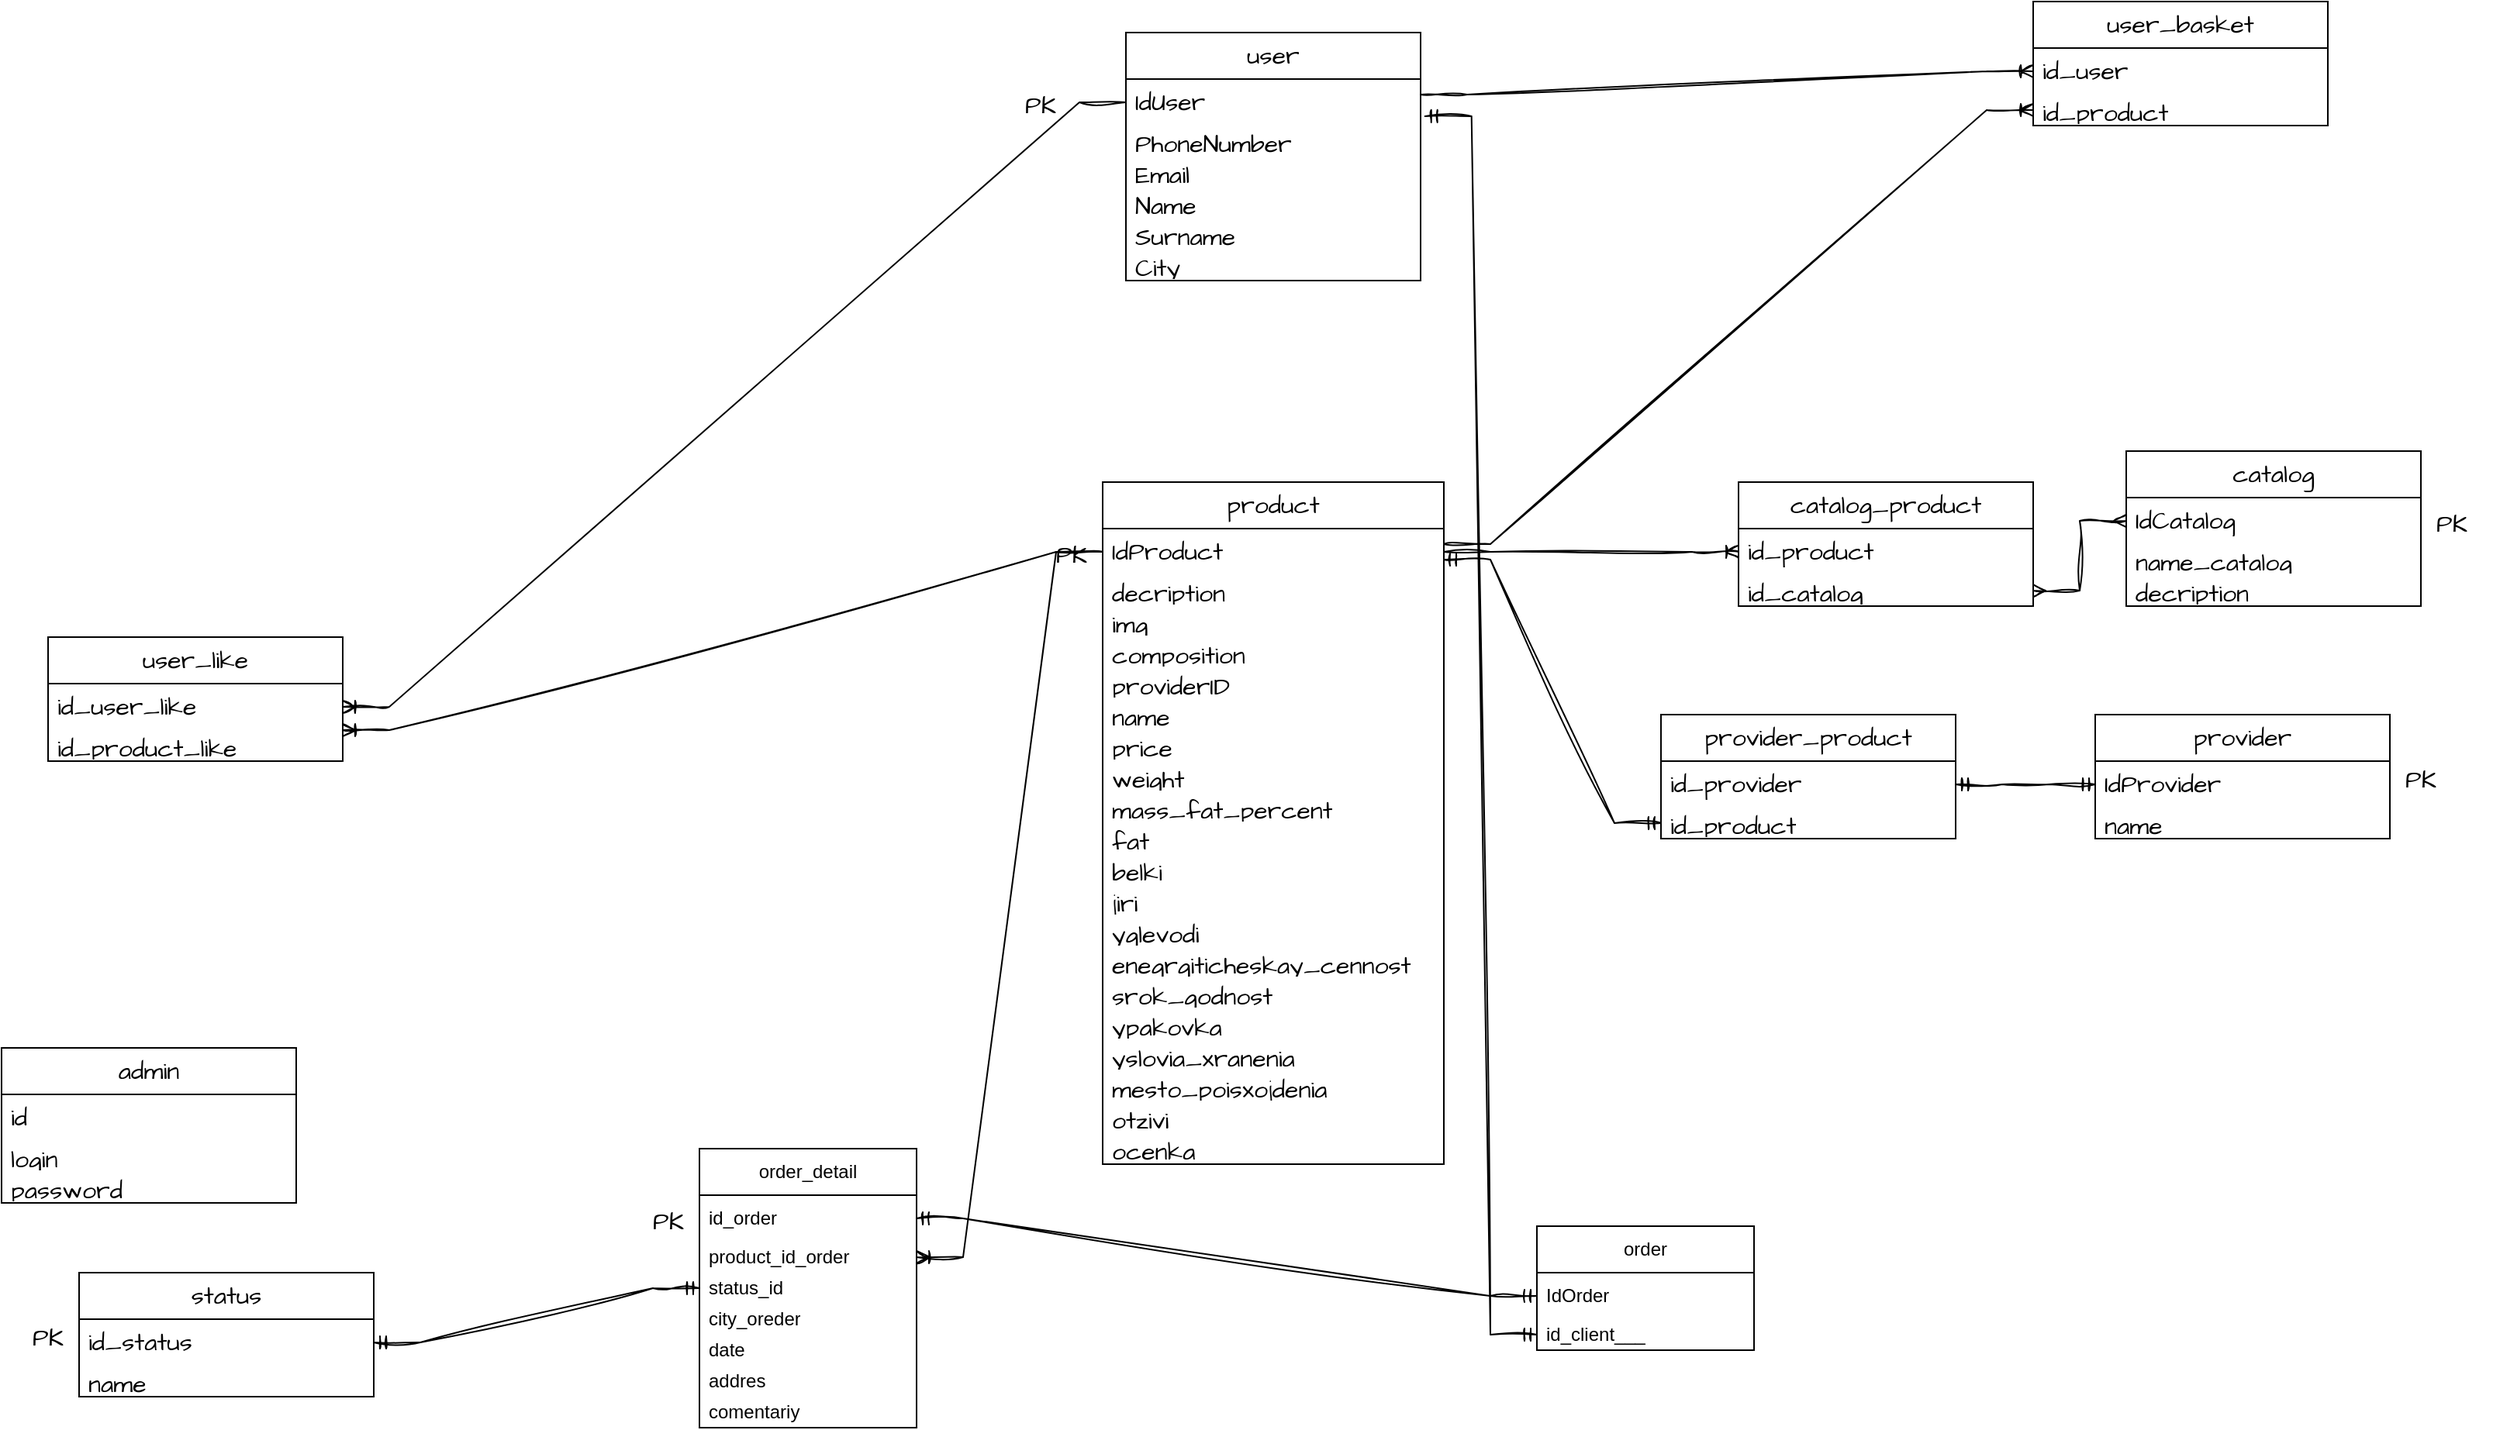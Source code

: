<mxfile version="22.0.4" type="device">
  <diagram name="Страница — 1" id="9WhRX4E4JsD9WBq3eTZg">
    <mxGraphModel dx="1855" dy="1636" grid="1" gridSize="10" guides="1" tooltips="1" connect="1" arrows="1" fold="1" page="1" pageScale="1" pageWidth="827" pageHeight="1169" math="0" shadow="0">
      <root>
        <mxCell id="0" />
        <mxCell id="1" parent="0" />
        <mxCell id="KAhlrAzQ4yPMb8R67TAE-7" value="user" style="swimlane;fontStyle=0;childLayout=stackLayout;horizontal=1;startSize=30;horizontalStack=0;resizeParent=1;resizeParentMax=0;resizeLast=0;collapsible=1;marginBottom=0;whiteSpace=wrap;html=1;hachureGap=4;fontFamily=Architects Daughter;fontSource=https%3A%2F%2Ffonts.googleapis.com%2Fcss%3Ffamily%3DArchitects%2BDaughter;fontSize=16;" vertex="1" parent="1">
          <mxGeometry x="295" y="-120" width="190" height="160" as="geometry" />
        </mxCell>
        <mxCell id="KAhlrAzQ4yPMb8R67TAE-8" value="IdUser" style="text;strokeColor=none;fillColor=none;align=left;verticalAlign=middle;spacingLeft=4;spacingRight=4;overflow=hidden;points=[[0,0.5],[1,0.5]];portConstraint=eastwest;rotatable=0;whiteSpace=wrap;html=1;fontSize=16;fontFamily=Architects Daughter;" vertex="1" parent="KAhlrAzQ4yPMb8R67TAE-7">
          <mxGeometry y="30" width="190" height="30" as="geometry" />
        </mxCell>
        <mxCell id="KAhlrAzQ4yPMb8R67TAE-9" value="PhoneNumber" style="text;strokeColor=none;fillColor=none;align=left;verticalAlign=middle;spacingLeft=4;spacingRight=4;overflow=hidden;points=[[0,0.5],[1,0.5]];portConstraint=eastwest;rotatable=0;whiteSpace=wrap;html=1;fontSize=16;fontFamily=Architects Daughter;" vertex="1" parent="KAhlrAzQ4yPMb8R67TAE-7">
          <mxGeometry y="60" width="190" height="20" as="geometry" />
        </mxCell>
        <mxCell id="KAhlrAzQ4yPMb8R67TAE-10" value="Email" style="text;strokeColor=none;fillColor=none;align=left;verticalAlign=middle;spacingLeft=4;spacingRight=4;overflow=hidden;points=[[0,0.5],[1,0.5]];portConstraint=eastwest;rotatable=0;whiteSpace=wrap;html=1;fontSize=16;fontFamily=Architects Daughter;" vertex="1" parent="KAhlrAzQ4yPMb8R67TAE-7">
          <mxGeometry y="80" width="190" height="20" as="geometry" />
        </mxCell>
        <mxCell id="KAhlrAzQ4yPMb8R67TAE-11" value="Name" style="text;strokeColor=none;fillColor=none;align=left;verticalAlign=middle;spacingLeft=4;spacingRight=4;overflow=hidden;points=[[0,0.5],[1,0.5]];portConstraint=eastwest;rotatable=0;whiteSpace=wrap;html=1;fontSize=16;fontFamily=Architects Daughter;" vertex="1" parent="KAhlrAzQ4yPMb8R67TAE-7">
          <mxGeometry y="100" width="190" height="20" as="geometry" />
        </mxCell>
        <mxCell id="KAhlrAzQ4yPMb8R67TAE-12" value="Surname" style="text;strokeColor=none;fillColor=none;align=left;verticalAlign=middle;spacingLeft=4;spacingRight=4;overflow=hidden;points=[[0,0.5],[1,0.5]];portConstraint=eastwest;rotatable=0;whiteSpace=wrap;html=1;fontSize=16;fontFamily=Architects Daughter;" vertex="1" parent="KAhlrAzQ4yPMb8R67TAE-7">
          <mxGeometry y="120" width="190" height="20" as="geometry" />
        </mxCell>
        <mxCell id="KAhlrAzQ4yPMb8R67TAE-13" value="City" style="text;strokeColor=none;fillColor=none;align=left;verticalAlign=middle;spacingLeft=4;spacingRight=4;overflow=hidden;points=[[0,0.5],[1,0.5]];portConstraint=eastwest;rotatable=0;whiteSpace=wrap;html=1;fontSize=16;fontFamily=Architects Daughter;" vertex="1" parent="KAhlrAzQ4yPMb8R67TAE-7">
          <mxGeometry y="140" width="190" height="20" as="geometry" />
        </mxCell>
        <mxCell id="KAhlrAzQ4yPMb8R67TAE-14" value="admin" style="swimlane;fontStyle=0;childLayout=stackLayout;horizontal=1;startSize=30;horizontalStack=0;resizeParent=1;resizeParentMax=0;resizeLast=0;collapsible=1;marginBottom=0;whiteSpace=wrap;html=1;hachureGap=4;fontFamily=Architects Daughter;fontSource=https%3A%2F%2Ffonts.googleapis.com%2Fcss%3Ffamily%3DArchitects%2BDaughter;fontSize=16;" vertex="1" parent="1">
          <mxGeometry x="-430" y="535" width="190" height="100" as="geometry" />
        </mxCell>
        <mxCell id="KAhlrAzQ4yPMb8R67TAE-15" value="id" style="text;strokeColor=none;fillColor=none;align=left;verticalAlign=middle;spacingLeft=4;spacingRight=4;overflow=hidden;points=[[0,0.5],[1,0.5]];portConstraint=eastwest;rotatable=0;whiteSpace=wrap;html=1;fontSize=16;fontFamily=Architects Daughter;" vertex="1" parent="KAhlrAzQ4yPMb8R67TAE-14">
          <mxGeometry y="30" width="190" height="30" as="geometry" />
        </mxCell>
        <mxCell id="KAhlrAzQ4yPMb8R67TAE-17" value="login" style="text;strokeColor=none;fillColor=none;align=left;verticalAlign=middle;spacingLeft=4;spacingRight=4;overflow=hidden;points=[[0,0.5],[1,0.5]];portConstraint=eastwest;rotatable=0;whiteSpace=wrap;html=1;fontSize=16;fontFamily=Architects Daughter;" vertex="1" parent="KAhlrAzQ4yPMb8R67TAE-14">
          <mxGeometry y="60" width="190" height="20" as="geometry" />
        </mxCell>
        <mxCell id="KAhlrAzQ4yPMb8R67TAE-18" value="password" style="text;strokeColor=none;fillColor=none;align=left;verticalAlign=middle;spacingLeft=4;spacingRight=4;overflow=hidden;points=[[0,0.5],[1,0.5]];portConstraint=eastwest;rotatable=0;whiteSpace=wrap;html=1;fontSize=16;fontFamily=Architects Daughter;" vertex="1" parent="KAhlrAzQ4yPMb8R67TAE-14">
          <mxGeometry y="80" width="190" height="20" as="geometry" />
        </mxCell>
        <mxCell id="KAhlrAzQ4yPMb8R67TAE-21" value="user_basket" style="swimlane;fontStyle=0;childLayout=stackLayout;horizontal=1;startSize=30;horizontalStack=0;resizeParent=1;resizeParentMax=0;resizeLast=0;collapsible=1;marginBottom=0;whiteSpace=wrap;html=1;hachureGap=4;fontFamily=Architects Daughter;fontSource=https%3A%2F%2Ffonts.googleapis.com%2Fcss%3Ffamily%3DArchitects%2BDaughter;fontSize=16;" vertex="1" parent="1">
          <mxGeometry x="880" y="-140" width="190" height="80" as="geometry" />
        </mxCell>
        <mxCell id="KAhlrAzQ4yPMb8R67TAE-22" value="id_user" style="text;strokeColor=none;fillColor=none;align=left;verticalAlign=middle;spacingLeft=4;spacingRight=4;overflow=hidden;points=[[0,0.5],[1,0.5]];portConstraint=eastwest;rotatable=0;whiteSpace=wrap;html=1;fontSize=16;fontFamily=Architects Daughter;" vertex="1" parent="KAhlrAzQ4yPMb8R67TAE-21">
          <mxGeometry y="30" width="190" height="30" as="geometry" />
        </mxCell>
        <mxCell id="KAhlrAzQ4yPMb8R67TAE-23" value="id_product" style="text;strokeColor=none;fillColor=none;align=left;verticalAlign=middle;spacingLeft=4;spacingRight=4;overflow=hidden;points=[[0,0.5],[1,0.5]];portConstraint=eastwest;rotatable=0;whiteSpace=wrap;html=1;fontSize=16;fontFamily=Architects Daughter;" vertex="1" parent="KAhlrAzQ4yPMb8R67TAE-21">
          <mxGeometry y="60" width="190" height="20" as="geometry" />
        </mxCell>
        <mxCell id="KAhlrAzQ4yPMb8R67TAE-28" value="product" style="swimlane;fontStyle=0;childLayout=stackLayout;horizontal=1;startSize=30;horizontalStack=0;resizeParent=1;resizeParentMax=0;resizeLast=0;collapsible=1;marginBottom=0;whiteSpace=wrap;html=1;hachureGap=4;fontFamily=Architects Daughter;fontSource=https%3A%2F%2Ffonts.googleapis.com%2Fcss%3Ffamily%3DArchitects%2BDaughter;fontSize=16;" vertex="1" parent="1">
          <mxGeometry x="280" y="170" width="220" height="440" as="geometry" />
        </mxCell>
        <mxCell id="KAhlrAzQ4yPMb8R67TAE-29" value="IdProduct" style="text;strokeColor=none;fillColor=none;align=left;verticalAlign=middle;spacingLeft=4;spacingRight=4;overflow=hidden;points=[[0,0.5],[1,0.5]];portConstraint=eastwest;rotatable=0;whiteSpace=wrap;html=1;fontSize=16;fontFamily=Architects Daughter;" vertex="1" parent="KAhlrAzQ4yPMb8R67TAE-28">
          <mxGeometry y="30" width="220" height="30" as="geometry" />
        </mxCell>
        <mxCell id="KAhlrAzQ4yPMb8R67TAE-30" value="decription" style="text;strokeColor=none;fillColor=none;align=left;verticalAlign=middle;spacingLeft=4;spacingRight=4;overflow=hidden;points=[[0,0.5],[1,0.5]];portConstraint=eastwest;rotatable=0;whiteSpace=wrap;html=1;fontSize=16;fontFamily=Architects Daughter;" vertex="1" parent="KAhlrAzQ4yPMb8R67TAE-28">
          <mxGeometry y="60" width="220" height="20" as="geometry" />
        </mxCell>
        <mxCell id="KAhlrAzQ4yPMb8R67TAE-31" value="img" style="text;strokeColor=none;fillColor=none;align=left;verticalAlign=middle;spacingLeft=4;spacingRight=4;overflow=hidden;points=[[0,0.5],[1,0.5]];portConstraint=eastwest;rotatable=0;whiteSpace=wrap;html=1;fontSize=16;fontFamily=Architects Daughter;" vertex="1" parent="KAhlrAzQ4yPMb8R67TAE-28">
          <mxGeometry y="80" width="220" height="20" as="geometry" />
        </mxCell>
        <mxCell id="KAhlrAzQ4yPMb8R67TAE-46" value="composition" style="text;strokeColor=none;fillColor=none;align=left;verticalAlign=middle;spacingLeft=4;spacingRight=4;overflow=hidden;points=[[0,0.5],[1,0.5]];portConstraint=eastwest;rotatable=0;whiteSpace=wrap;html=1;fontSize=16;fontFamily=Architects Daughter;" vertex="1" parent="KAhlrAzQ4yPMb8R67TAE-28">
          <mxGeometry y="100" width="220" height="20" as="geometry" />
        </mxCell>
        <mxCell id="KAhlrAzQ4yPMb8R67TAE-32" value="providerID" style="text;strokeColor=none;fillColor=none;align=left;verticalAlign=middle;spacingLeft=4;spacingRight=4;overflow=hidden;points=[[0,0.5],[1,0.5]];portConstraint=eastwest;rotatable=0;whiteSpace=wrap;html=1;fontSize=16;fontFamily=Architects Daughter;" vertex="1" parent="KAhlrAzQ4yPMb8R67TAE-28">
          <mxGeometry y="120" width="220" height="20" as="geometry" />
        </mxCell>
        <mxCell id="KAhlrAzQ4yPMb8R67TAE-33" value="name" style="text;strokeColor=none;fillColor=none;align=left;verticalAlign=middle;spacingLeft=4;spacingRight=4;overflow=hidden;points=[[0,0.5],[1,0.5]];portConstraint=eastwest;rotatable=0;whiteSpace=wrap;html=1;fontSize=16;fontFamily=Architects Daughter;" vertex="1" parent="KAhlrAzQ4yPMb8R67TAE-28">
          <mxGeometry y="140" width="220" height="20" as="geometry" />
        </mxCell>
        <mxCell id="KAhlrAzQ4yPMb8R67TAE-34" value="price" style="text;strokeColor=none;fillColor=none;align=left;verticalAlign=middle;spacingLeft=4;spacingRight=4;overflow=hidden;points=[[0,0.5],[1,0.5]];portConstraint=eastwest;rotatable=0;whiteSpace=wrap;html=1;fontSize=16;fontFamily=Architects Daughter;" vertex="1" parent="KAhlrAzQ4yPMb8R67TAE-28">
          <mxGeometry y="160" width="220" height="20" as="geometry" />
        </mxCell>
        <mxCell id="KAhlrAzQ4yPMb8R67TAE-35" value="weight" style="text;strokeColor=none;fillColor=none;align=left;verticalAlign=middle;spacingLeft=4;spacingRight=4;overflow=hidden;points=[[0,0.5],[1,0.5]];portConstraint=eastwest;rotatable=0;whiteSpace=wrap;html=1;fontSize=16;fontFamily=Architects Daughter;" vertex="1" parent="KAhlrAzQ4yPMb8R67TAE-28">
          <mxGeometry y="180" width="220" height="20" as="geometry" />
        </mxCell>
        <mxCell id="KAhlrAzQ4yPMb8R67TAE-36" value="mass_fat_percent" style="text;strokeColor=none;fillColor=none;align=left;verticalAlign=middle;spacingLeft=4;spacingRight=4;overflow=hidden;points=[[0,0.5],[1,0.5]];portConstraint=eastwest;rotatable=0;whiteSpace=wrap;html=1;fontSize=16;fontFamily=Architects Daughter;" vertex="1" parent="KAhlrAzQ4yPMb8R67TAE-28">
          <mxGeometry y="200" width="220" height="20" as="geometry" />
        </mxCell>
        <mxCell id="KAhlrAzQ4yPMb8R67TAE-37" value="fat" style="text;strokeColor=none;fillColor=none;align=left;verticalAlign=middle;spacingLeft=4;spacingRight=4;overflow=hidden;points=[[0,0.5],[1,0.5]];portConstraint=eastwest;rotatable=0;whiteSpace=wrap;html=1;fontSize=16;fontFamily=Architects Daughter;" vertex="1" parent="KAhlrAzQ4yPMb8R67TAE-28">
          <mxGeometry y="220" width="220" height="20" as="geometry" />
        </mxCell>
        <mxCell id="KAhlrAzQ4yPMb8R67TAE-38" value="belki" style="text;strokeColor=none;fillColor=none;align=left;verticalAlign=middle;spacingLeft=4;spacingRight=4;overflow=hidden;points=[[0,0.5],[1,0.5]];portConstraint=eastwest;rotatable=0;whiteSpace=wrap;html=1;fontSize=16;fontFamily=Architects Daughter;" vertex="1" parent="KAhlrAzQ4yPMb8R67TAE-28">
          <mxGeometry y="240" width="220" height="20" as="geometry" />
        </mxCell>
        <mxCell id="KAhlrAzQ4yPMb8R67TAE-39" value="jiri" style="text;strokeColor=none;fillColor=none;align=left;verticalAlign=middle;spacingLeft=4;spacingRight=4;overflow=hidden;points=[[0,0.5],[1,0.5]];portConstraint=eastwest;rotatable=0;whiteSpace=wrap;html=1;fontSize=16;fontFamily=Architects Daughter;" vertex="1" parent="KAhlrAzQ4yPMb8R67TAE-28">
          <mxGeometry y="260" width="220" height="20" as="geometry" />
        </mxCell>
        <mxCell id="KAhlrAzQ4yPMb8R67TAE-40" value="yglevodi" style="text;strokeColor=none;fillColor=none;align=left;verticalAlign=middle;spacingLeft=4;spacingRight=4;overflow=hidden;points=[[0,0.5],[1,0.5]];portConstraint=eastwest;rotatable=0;whiteSpace=wrap;html=1;fontSize=16;fontFamily=Architects Daughter;" vertex="1" parent="KAhlrAzQ4yPMb8R67TAE-28">
          <mxGeometry y="280" width="220" height="20" as="geometry" />
        </mxCell>
        <mxCell id="KAhlrAzQ4yPMb8R67TAE-41" value="enegrgiticheskay_cennost" style="text;strokeColor=none;fillColor=none;align=left;verticalAlign=middle;spacingLeft=4;spacingRight=4;overflow=hidden;points=[[0,0.5],[1,0.5]];portConstraint=eastwest;rotatable=0;whiteSpace=wrap;html=1;fontSize=16;fontFamily=Architects Daughter;" vertex="1" parent="KAhlrAzQ4yPMb8R67TAE-28">
          <mxGeometry y="300" width="220" height="20" as="geometry" />
        </mxCell>
        <mxCell id="KAhlrAzQ4yPMb8R67TAE-42" value="srok_godnost" style="text;strokeColor=none;fillColor=none;align=left;verticalAlign=middle;spacingLeft=4;spacingRight=4;overflow=hidden;points=[[0,0.5],[1,0.5]];portConstraint=eastwest;rotatable=0;whiteSpace=wrap;html=1;fontSize=16;fontFamily=Architects Daughter;" vertex="1" parent="KAhlrAzQ4yPMb8R67TAE-28">
          <mxGeometry y="320" width="220" height="20" as="geometry" />
        </mxCell>
        <mxCell id="KAhlrAzQ4yPMb8R67TAE-43" value="ypakovka" style="text;strokeColor=none;fillColor=none;align=left;verticalAlign=middle;spacingLeft=4;spacingRight=4;overflow=hidden;points=[[0,0.5],[1,0.5]];portConstraint=eastwest;rotatable=0;whiteSpace=wrap;html=1;fontSize=16;fontFamily=Architects Daughter;" vertex="1" parent="KAhlrAzQ4yPMb8R67TAE-28">
          <mxGeometry y="340" width="220" height="20" as="geometry" />
        </mxCell>
        <mxCell id="KAhlrAzQ4yPMb8R67TAE-44" value="yslovia_xranenia" style="text;strokeColor=none;fillColor=none;align=left;verticalAlign=middle;spacingLeft=4;spacingRight=4;overflow=hidden;points=[[0,0.5],[1,0.5]];portConstraint=eastwest;rotatable=0;whiteSpace=wrap;html=1;fontSize=16;fontFamily=Architects Daughter;" vertex="1" parent="KAhlrAzQ4yPMb8R67TAE-28">
          <mxGeometry y="360" width="220" height="20" as="geometry" />
        </mxCell>
        <mxCell id="KAhlrAzQ4yPMb8R67TAE-45" value="mesto_poisxojdenia" style="text;strokeColor=none;fillColor=none;align=left;verticalAlign=middle;spacingLeft=4;spacingRight=4;overflow=hidden;points=[[0,0.5],[1,0.5]];portConstraint=eastwest;rotatable=0;whiteSpace=wrap;html=1;fontSize=16;fontFamily=Architects Daughter;" vertex="1" parent="KAhlrAzQ4yPMb8R67TAE-28">
          <mxGeometry y="380" width="220" height="20" as="geometry" />
        </mxCell>
        <mxCell id="KAhlrAzQ4yPMb8R67TAE-47" value="otzivi" style="text;strokeColor=none;fillColor=none;align=left;verticalAlign=middle;spacingLeft=4;spacingRight=4;overflow=hidden;points=[[0,0.5],[1,0.5]];portConstraint=eastwest;rotatable=0;whiteSpace=wrap;html=1;fontSize=16;fontFamily=Architects Daughter;" vertex="1" parent="KAhlrAzQ4yPMb8R67TAE-28">
          <mxGeometry y="400" width="220" height="20" as="geometry" />
        </mxCell>
        <mxCell id="KAhlrAzQ4yPMb8R67TAE-48" value="ocenka" style="text;strokeColor=none;fillColor=none;align=left;verticalAlign=middle;spacingLeft=4;spacingRight=4;overflow=hidden;points=[[0,0.5],[1,0.5]];portConstraint=eastwest;rotatable=0;whiteSpace=wrap;html=1;fontSize=16;fontFamily=Architects Daughter;" vertex="1" parent="KAhlrAzQ4yPMb8R67TAE-28">
          <mxGeometry y="420" width="220" height="20" as="geometry" />
        </mxCell>
        <mxCell id="KAhlrAzQ4yPMb8R67TAE-49" value="user_like" style="swimlane;fontStyle=0;childLayout=stackLayout;horizontal=1;startSize=30;horizontalStack=0;resizeParent=1;resizeParentMax=0;resizeLast=0;collapsible=1;marginBottom=0;whiteSpace=wrap;html=1;hachureGap=4;fontFamily=Architects Daughter;fontSource=https%3A%2F%2Ffonts.googleapis.com%2Fcss%3Ffamily%3DArchitects%2BDaughter;fontSize=16;" vertex="1" parent="1">
          <mxGeometry x="-400" y="270" width="190" height="80" as="geometry" />
        </mxCell>
        <mxCell id="KAhlrAzQ4yPMb8R67TAE-50" value="id_user_like" style="text;strokeColor=none;fillColor=none;align=left;verticalAlign=middle;spacingLeft=4;spacingRight=4;overflow=hidden;points=[[0,0.5],[1,0.5]];portConstraint=eastwest;rotatable=0;whiteSpace=wrap;html=1;fontSize=16;fontFamily=Architects Daughter;" vertex="1" parent="KAhlrAzQ4yPMb8R67TAE-49">
          <mxGeometry y="30" width="190" height="30" as="geometry" />
        </mxCell>
        <mxCell id="KAhlrAzQ4yPMb8R67TAE-51" value="id_product_like" style="text;strokeColor=none;fillColor=none;align=left;verticalAlign=middle;spacingLeft=4;spacingRight=4;overflow=hidden;points=[[0,0.5],[1,0.5]];portConstraint=eastwest;rotatable=0;whiteSpace=wrap;html=1;fontSize=16;fontFamily=Architects Daughter;" vertex="1" parent="KAhlrAzQ4yPMb8R67TAE-49">
          <mxGeometry y="60" width="190" height="20" as="geometry" />
        </mxCell>
        <mxCell id="KAhlrAzQ4yPMb8R67TAE-53" value="catalog" style="swimlane;fontStyle=0;childLayout=stackLayout;horizontal=1;startSize=30;horizontalStack=0;resizeParent=1;resizeParentMax=0;resizeLast=0;collapsible=1;marginBottom=0;whiteSpace=wrap;html=1;hachureGap=4;fontFamily=Architects Daughter;fontSource=https%3A%2F%2Ffonts.googleapis.com%2Fcss%3Ffamily%3DArchitects%2BDaughter;fontSize=16;" vertex="1" parent="1">
          <mxGeometry x="940" y="150" width="190" height="100" as="geometry" />
        </mxCell>
        <mxCell id="KAhlrAzQ4yPMb8R67TAE-54" value="IdCatalog" style="text;strokeColor=none;fillColor=none;align=left;verticalAlign=middle;spacingLeft=4;spacingRight=4;overflow=hidden;points=[[0,0.5],[1,0.5]];portConstraint=eastwest;rotatable=0;whiteSpace=wrap;html=1;fontSize=16;fontFamily=Architects Daughter;" vertex="1" parent="KAhlrAzQ4yPMb8R67TAE-53">
          <mxGeometry y="30" width="190" height="30" as="geometry" />
        </mxCell>
        <mxCell id="KAhlrAzQ4yPMb8R67TAE-55" value="name_catalog" style="text;strokeColor=none;fillColor=none;align=left;verticalAlign=middle;spacingLeft=4;spacingRight=4;overflow=hidden;points=[[0,0.5],[1,0.5]];portConstraint=eastwest;rotatable=0;whiteSpace=wrap;html=1;fontSize=16;fontFamily=Architects Daughter;" vertex="1" parent="KAhlrAzQ4yPMb8R67TAE-53">
          <mxGeometry y="60" width="190" height="20" as="geometry" />
        </mxCell>
        <mxCell id="KAhlrAzQ4yPMb8R67TAE-56" value="decription" style="text;strokeColor=none;fillColor=none;align=left;verticalAlign=middle;spacingLeft=4;spacingRight=4;overflow=hidden;points=[[0,0.5],[1,0.5]];portConstraint=eastwest;rotatable=0;whiteSpace=wrap;html=1;fontSize=16;fontFamily=Architects Daughter;" vertex="1" parent="KAhlrAzQ4yPMb8R67TAE-53">
          <mxGeometry y="80" width="190" height="20" as="geometry" />
        </mxCell>
        <mxCell id="KAhlrAzQ4yPMb8R67TAE-58" value="provider_product" style="swimlane;fontStyle=0;childLayout=stackLayout;horizontal=1;startSize=30;horizontalStack=0;resizeParent=1;resizeParentMax=0;resizeLast=0;collapsible=1;marginBottom=0;whiteSpace=wrap;html=1;hachureGap=4;fontFamily=Architects Daughter;fontSource=https%3A%2F%2Ffonts.googleapis.com%2Fcss%3Ffamily%3DArchitects%2BDaughter;fontSize=16;" vertex="1" parent="1">
          <mxGeometry x="640" y="320" width="190" height="80" as="geometry" />
        </mxCell>
        <mxCell id="KAhlrAzQ4yPMb8R67TAE-59" value="id_provider" style="text;strokeColor=none;fillColor=none;align=left;verticalAlign=middle;spacingLeft=4;spacingRight=4;overflow=hidden;points=[[0,0.5],[1,0.5]];portConstraint=eastwest;rotatable=0;whiteSpace=wrap;html=1;fontSize=16;fontFamily=Architects Daughter;" vertex="1" parent="KAhlrAzQ4yPMb8R67TAE-58">
          <mxGeometry y="30" width="190" height="30" as="geometry" />
        </mxCell>
        <mxCell id="KAhlrAzQ4yPMb8R67TAE-60" value="id_product" style="text;strokeColor=none;fillColor=none;align=left;verticalAlign=middle;spacingLeft=4;spacingRight=4;overflow=hidden;points=[[0,0.5],[1,0.5]];portConstraint=eastwest;rotatable=0;whiteSpace=wrap;html=1;fontSize=16;fontFamily=Architects Daughter;" vertex="1" parent="KAhlrAzQ4yPMb8R67TAE-58">
          <mxGeometry y="60" width="190" height="20" as="geometry" />
        </mxCell>
        <mxCell id="KAhlrAzQ4yPMb8R67TAE-62" value="provider" style="swimlane;fontStyle=0;childLayout=stackLayout;horizontal=1;startSize=30;horizontalStack=0;resizeParent=1;resizeParentMax=0;resizeLast=0;collapsible=1;marginBottom=0;whiteSpace=wrap;html=1;hachureGap=4;fontFamily=Architects Daughter;fontSource=https%3A%2F%2Ffonts.googleapis.com%2Fcss%3Ffamily%3DArchitects%2BDaughter;fontSize=16;" vertex="1" parent="1">
          <mxGeometry x="920" y="320" width="190" height="80" as="geometry" />
        </mxCell>
        <mxCell id="KAhlrAzQ4yPMb8R67TAE-63" value="IdProvider" style="text;strokeColor=none;fillColor=none;align=left;verticalAlign=middle;spacingLeft=4;spacingRight=4;overflow=hidden;points=[[0,0.5],[1,0.5]];portConstraint=eastwest;rotatable=0;whiteSpace=wrap;html=1;fontSize=16;fontFamily=Architects Daughter;" vertex="1" parent="KAhlrAzQ4yPMb8R67TAE-62">
          <mxGeometry y="30" width="190" height="30" as="geometry" />
        </mxCell>
        <mxCell id="KAhlrAzQ4yPMb8R67TAE-64" value="name" style="text;strokeColor=none;fillColor=none;align=left;verticalAlign=middle;spacingLeft=4;spacingRight=4;overflow=hidden;points=[[0,0.5],[1,0.5]];portConstraint=eastwest;rotatable=0;whiteSpace=wrap;html=1;fontSize=16;fontFamily=Architects Daughter;" vertex="1" parent="KAhlrAzQ4yPMb8R67TAE-62">
          <mxGeometry y="60" width="190" height="20" as="geometry" />
        </mxCell>
        <mxCell id="KAhlrAzQ4yPMb8R67TAE-72" value="status" style="swimlane;fontStyle=0;childLayout=stackLayout;horizontal=1;startSize=30;horizontalStack=0;resizeParent=1;resizeParentMax=0;resizeLast=0;collapsible=1;marginBottom=0;whiteSpace=wrap;html=1;hachureGap=4;fontFamily=Architects Daughter;fontSource=https%3A%2F%2Ffonts.googleapis.com%2Fcss%3Ffamily%3DArchitects%2BDaughter;fontSize=16;" vertex="1" parent="1">
          <mxGeometry x="-380" y="680" width="190" height="80" as="geometry" />
        </mxCell>
        <mxCell id="KAhlrAzQ4yPMb8R67TAE-73" value="id_status" style="text;strokeColor=none;fillColor=none;align=left;verticalAlign=middle;spacingLeft=4;spacingRight=4;overflow=hidden;points=[[0,0.5],[1,0.5]];portConstraint=eastwest;rotatable=0;whiteSpace=wrap;html=1;fontSize=16;fontFamily=Architects Daughter;" vertex="1" parent="KAhlrAzQ4yPMb8R67TAE-72">
          <mxGeometry y="30" width="190" height="30" as="geometry" />
        </mxCell>
        <mxCell id="KAhlrAzQ4yPMb8R67TAE-74" value="name" style="text;strokeColor=none;fillColor=none;align=left;verticalAlign=middle;spacingLeft=4;spacingRight=4;overflow=hidden;points=[[0,0.5],[1,0.5]];portConstraint=eastwest;rotatable=0;whiteSpace=wrap;html=1;fontSize=16;fontFamily=Architects Daughter;" vertex="1" parent="KAhlrAzQ4yPMb8R67TAE-72">
          <mxGeometry y="60" width="190" height="20" as="geometry" />
        </mxCell>
        <mxCell id="KAhlrAzQ4yPMb8R67TAE-75" value="order_detail" style="swimlane;fontStyle=0;childLayout=stackLayout;horizontal=1;startSize=30;horizontalStack=0;resizeParent=1;resizeParentMax=0;resizeLast=0;collapsible=1;marginBottom=0;whiteSpace=wrap;html=1;" vertex="1" parent="1">
          <mxGeometry x="20" y="600" width="140" height="180" as="geometry" />
        </mxCell>
        <mxCell id="KAhlrAzQ4yPMb8R67TAE-76" value="id_order" style="text;strokeColor=none;fillColor=none;align=left;verticalAlign=middle;spacingLeft=4;spacingRight=4;overflow=hidden;points=[[0,0.5],[1,0.5]];portConstraint=eastwest;rotatable=0;whiteSpace=wrap;html=1;" vertex="1" parent="KAhlrAzQ4yPMb8R67TAE-75">
          <mxGeometry y="30" width="140" height="30" as="geometry" />
        </mxCell>
        <mxCell id="KAhlrAzQ4yPMb8R67TAE-77" value="product_id_order" style="text;strokeColor=none;fillColor=none;align=left;verticalAlign=middle;spacingLeft=4;spacingRight=4;overflow=hidden;points=[[0,0.5],[1,0.5]];portConstraint=eastwest;rotatable=0;whiteSpace=wrap;html=1;" vertex="1" parent="KAhlrAzQ4yPMb8R67TAE-75">
          <mxGeometry y="60" width="140" height="20" as="geometry" />
        </mxCell>
        <mxCell id="KAhlrAzQ4yPMb8R67TAE-78" value="status_id" style="text;strokeColor=none;fillColor=none;align=left;verticalAlign=middle;spacingLeft=4;spacingRight=4;overflow=hidden;points=[[0,0.5],[1,0.5]];portConstraint=eastwest;rotatable=0;whiteSpace=wrap;html=1;" vertex="1" parent="KAhlrAzQ4yPMb8R67TAE-75">
          <mxGeometry y="80" width="140" height="20" as="geometry" />
        </mxCell>
        <mxCell id="KAhlrAzQ4yPMb8R67TAE-101" value="city_oreder" style="text;strokeColor=none;fillColor=none;align=left;verticalAlign=middle;spacingLeft=4;spacingRight=4;overflow=hidden;points=[[0,0.5],[1,0.5]];portConstraint=eastwest;rotatable=0;whiteSpace=wrap;html=1;" vertex="1" parent="KAhlrAzQ4yPMb8R67TAE-75">
          <mxGeometry y="100" width="140" height="20" as="geometry" />
        </mxCell>
        <mxCell id="KAhlrAzQ4yPMb8R67TAE-102" value="date" style="text;strokeColor=none;fillColor=none;align=left;verticalAlign=middle;spacingLeft=4;spacingRight=4;overflow=hidden;points=[[0,0.5],[1,0.5]];portConstraint=eastwest;rotatable=0;whiteSpace=wrap;html=1;" vertex="1" parent="KAhlrAzQ4yPMb8R67TAE-75">
          <mxGeometry y="120" width="140" height="20" as="geometry" />
        </mxCell>
        <mxCell id="KAhlrAzQ4yPMb8R67TAE-124" value="addres" style="text;strokeColor=none;fillColor=none;align=left;verticalAlign=middle;spacingLeft=4;spacingRight=4;overflow=hidden;points=[[0,0.5],[1,0.5]];portConstraint=eastwest;rotatable=0;whiteSpace=wrap;html=1;" vertex="1" parent="KAhlrAzQ4yPMb8R67TAE-75">
          <mxGeometry y="140" width="140" height="20" as="geometry" />
        </mxCell>
        <mxCell id="KAhlrAzQ4yPMb8R67TAE-125" value="comentariy" style="text;strokeColor=none;fillColor=none;align=left;verticalAlign=middle;spacingLeft=4;spacingRight=4;overflow=hidden;points=[[0,0.5],[1,0.5]];portConstraint=eastwest;rotatable=0;whiteSpace=wrap;html=1;" vertex="1" parent="KAhlrAzQ4yPMb8R67TAE-75">
          <mxGeometry y="160" width="140" height="20" as="geometry" />
        </mxCell>
        <mxCell id="KAhlrAzQ4yPMb8R67TAE-80" value="" style="edgeStyle=entityRelationEdgeStyle;fontSize=12;html=1;endArrow=ERoneToMany;rounded=0;sketch=1;hachureGap=4;jiggle=2;curveFitting=1;fontFamily=Architects Daughter;fontSource=https%3A%2F%2Ffonts.googleapis.com%2Fcss%3Ffamily%3DArchitects%2BDaughter;exitX=1;exitY=0.25;exitDx=0;exitDy=0;entryX=0;entryY=0.5;entryDx=0;entryDy=0;" edge="1" parent="1" source="KAhlrAzQ4yPMb8R67TAE-7" target="KAhlrAzQ4yPMb8R67TAE-22">
          <mxGeometry width="100" height="100" relative="1" as="geometry">
            <mxPoint x="-30" y="-30" as="sourcePoint" />
            <mxPoint x="70" y="-130" as="targetPoint" />
          </mxGeometry>
        </mxCell>
        <mxCell id="KAhlrAzQ4yPMb8R67TAE-81" value="" style="edgeStyle=entityRelationEdgeStyle;fontSize=12;html=1;endArrow=ERoneToMany;rounded=0;sketch=1;hachureGap=4;jiggle=2;curveFitting=1;fontFamily=Architects Daughter;fontSource=https%3A%2F%2Ffonts.googleapis.com%2Fcss%3Ffamily%3DArchitects%2BDaughter;exitX=0;exitY=0.5;exitDx=0;exitDy=0;entryX=1;entryY=0.5;entryDx=0;entryDy=0;" edge="1" parent="1" source="KAhlrAzQ4yPMb8R67TAE-8" target="KAhlrAzQ4yPMb8R67TAE-50">
          <mxGeometry width="100" height="100" relative="1" as="geometry">
            <mxPoint x="170" y="110" as="sourcePoint" />
            <mxPoint x="260" y="-45" as="targetPoint" />
          </mxGeometry>
        </mxCell>
        <mxCell id="KAhlrAzQ4yPMb8R67TAE-82" value="" style="edgeStyle=entityRelationEdgeStyle;fontSize=12;html=1;endArrow=ERoneToMany;rounded=0;sketch=1;hachureGap=4;jiggle=2;curveFitting=1;fontFamily=Architects Daughter;fontSource=https%3A%2F%2Ffonts.googleapis.com%2Fcss%3Ffamily%3DArchitects%2BDaughter;exitX=0;exitY=0.5;exitDx=0;exitDy=0;entryX=1;entryY=0.75;entryDx=0;entryDy=0;" edge="1" parent="1" source="KAhlrAzQ4yPMb8R67TAE-29" target="KAhlrAzQ4yPMb8R67TAE-49">
          <mxGeometry width="100" height="100" relative="1" as="geometry">
            <mxPoint x="-20" y="115" as="sourcePoint" />
            <mxPoint x="-50" y="360" as="targetPoint" />
          </mxGeometry>
        </mxCell>
        <mxCell id="KAhlrAzQ4yPMb8R67TAE-88" value="catalog_product" style="swimlane;fontStyle=0;childLayout=stackLayout;horizontal=1;startSize=30;horizontalStack=0;resizeParent=1;resizeParentMax=0;resizeLast=0;collapsible=1;marginBottom=0;whiteSpace=wrap;html=1;hachureGap=4;fontFamily=Architects Daughter;fontSource=https%3A%2F%2Ffonts.googleapis.com%2Fcss%3Ffamily%3DArchitects%2BDaughter;fontSize=16;" vertex="1" parent="1">
          <mxGeometry x="690" y="170" width="190" height="80" as="geometry" />
        </mxCell>
        <mxCell id="KAhlrAzQ4yPMb8R67TAE-89" value="id_product" style="text;strokeColor=none;fillColor=none;align=left;verticalAlign=middle;spacingLeft=4;spacingRight=4;overflow=hidden;points=[[0,0.5],[1,0.5]];portConstraint=eastwest;rotatable=0;whiteSpace=wrap;html=1;fontSize=16;fontFamily=Architects Daughter;" vertex="1" parent="KAhlrAzQ4yPMb8R67TAE-88">
          <mxGeometry y="30" width="190" height="30" as="geometry" />
        </mxCell>
        <mxCell id="KAhlrAzQ4yPMb8R67TAE-90" value="id_catalog" style="text;strokeColor=none;fillColor=none;align=left;verticalAlign=middle;spacingLeft=4;spacingRight=4;overflow=hidden;points=[[0,0.5],[1,0.5]];portConstraint=eastwest;rotatable=0;whiteSpace=wrap;html=1;fontSize=16;fontFamily=Architects Daughter;" vertex="1" parent="KAhlrAzQ4yPMb8R67TAE-88">
          <mxGeometry y="60" width="190" height="20" as="geometry" />
        </mxCell>
        <mxCell id="KAhlrAzQ4yPMb8R67TAE-92" value="" style="edgeStyle=entityRelationEdgeStyle;fontSize=12;html=1;endArrow=ERoneToMany;rounded=0;sketch=1;hachureGap=4;jiggle=2;curveFitting=1;fontFamily=Architects Daughter;fontSource=https%3A%2F%2Ffonts.googleapis.com%2Fcss%3Ffamily%3DArchitects%2BDaughter;exitX=1;exitY=0.5;exitDx=0;exitDy=0;entryX=0;entryY=0.5;entryDx=0;entryDy=0;" edge="1" parent="1" source="KAhlrAzQ4yPMb8R67TAE-29" target="KAhlrAzQ4yPMb8R67TAE-89">
          <mxGeometry width="100" height="100" relative="1" as="geometry">
            <mxPoint x="290" y="225" as="sourcePoint" />
            <mxPoint x="-80" y="350" as="targetPoint" />
          </mxGeometry>
        </mxCell>
        <mxCell id="KAhlrAzQ4yPMb8R67TAE-93" value="" style="edgeStyle=entityRelationEdgeStyle;fontSize=12;html=1;endArrow=ERmany;startArrow=ERmany;rounded=0;sketch=1;hachureGap=4;jiggle=2;curveFitting=1;fontFamily=Architects Daughter;fontSource=https%3A%2F%2Ffonts.googleapis.com%2Fcss%3Ffamily%3DArchitects%2BDaughter;exitX=0;exitY=0.5;exitDx=0;exitDy=0;entryX=1;entryY=0.5;entryDx=0;entryDy=0;" edge="1" parent="1" source="KAhlrAzQ4yPMb8R67TAE-54" target="KAhlrAzQ4yPMb8R67TAE-90">
          <mxGeometry width="100" height="100" relative="1" as="geometry">
            <mxPoint x="460" y="530" as="sourcePoint" />
            <mxPoint x="780" y="580" as="targetPoint" />
          </mxGeometry>
        </mxCell>
        <mxCell id="KAhlrAzQ4yPMb8R67TAE-94" value="order" style="swimlane;fontStyle=0;childLayout=stackLayout;horizontal=1;startSize=30;horizontalStack=0;resizeParent=1;resizeParentMax=0;resizeLast=0;collapsible=1;marginBottom=0;whiteSpace=wrap;html=1;" vertex="1" parent="1">
          <mxGeometry x="560" y="650" width="140" height="80" as="geometry" />
        </mxCell>
        <mxCell id="KAhlrAzQ4yPMb8R67TAE-95" value="IdOrder" style="text;strokeColor=none;fillColor=none;align=left;verticalAlign=middle;spacingLeft=4;spacingRight=4;overflow=hidden;points=[[0,0.5],[1,0.5]];portConstraint=eastwest;rotatable=0;whiteSpace=wrap;html=1;" vertex="1" parent="KAhlrAzQ4yPMb8R67TAE-94">
          <mxGeometry y="30" width="140" height="30" as="geometry" />
        </mxCell>
        <mxCell id="KAhlrAzQ4yPMb8R67TAE-96" value="id_client___" style="text;strokeColor=none;fillColor=none;align=left;verticalAlign=middle;spacingLeft=4;spacingRight=4;overflow=hidden;points=[[0,0.5],[1,0.5]];portConstraint=eastwest;rotatable=0;whiteSpace=wrap;html=1;" vertex="1" parent="KAhlrAzQ4yPMb8R67TAE-94">
          <mxGeometry y="60" width="140" height="20" as="geometry" />
        </mxCell>
        <mxCell id="KAhlrAzQ4yPMb8R67TAE-98" value="" style="edgeStyle=entityRelationEdgeStyle;fontSize=12;html=1;endArrow=ERmandOne;startArrow=ERmandOne;rounded=0;sketch=1;hachureGap=4;jiggle=2;curveFitting=1;fontFamily=Architects Daughter;fontSource=https%3A%2F%2Ffonts.googleapis.com%2Fcss%3Ffamily%3DArchitects%2BDaughter;entryX=1;entryY=0.5;entryDx=0;entryDy=0;exitX=0;exitY=0.5;exitDx=0;exitDy=0;" edge="1" parent="1" source="KAhlrAzQ4yPMb8R67TAE-95" target="KAhlrAzQ4yPMb8R67TAE-76">
          <mxGeometry width="100" height="100" relative="1" as="geometry">
            <mxPoint x="40" y="670" as="sourcePoint" />
            <mxPoint x="140" y="570" as="targetPoint" />
          </mxGeometry>
        </mxCell>
        <mxCell id="KAhlrAzQ4yPMb8R67TAE-99" value="" style="edgeStyle=entityRelationEdgeStyle;fontSize=12;html=1;endArrow=ERoneToMany;rounded=0;sketch=1;hachureGap=4;jiggle=2;curveFitting=1;fontFamily=Architects Daughter;fontSource=https%3A%2F%2Ffonts.googleapis.com%2Fcss%3Ffamily%3DArchitects%2BDaughter;exitX=0;exitY=0.5;exitDx=0;exitDy=0;entryX=1;entryY=0.5;entryDx=0;entryDy=0;" edge="1" parent="1" source="KAhlrAzQ4yPMb8R67TAE-29" target="KAhlrAzQ4yPMb8R67TAE-77">
          <mxGeometry width="100" height="100" relative="1" as="geometry">
            <mxPoint x="40" y="460" as="sourcePoint" />
            <mxPoint x="140" y="360" as="targetPoint" />
          </mxGeometry>
        </mxCell>
        <mxCell id="KAhlrAzQ4yPMb8R67TAE-100" value="" style="edgeStyle=entityRelationEdgeStyle;fontSize=12;html=1;endArrow=ERmandOne;startArrow=ERmandOne;rounded=0;sketch=1;hachureGap=4;jiggle=2;curveFitting=1;fontFamily=Architects Daughter;fontSource=https%3A%2F%2Ffonts.googleapis.com%2Fcss%3Ffamily%3DArchitects%2BDaughter;entryX=0;entryY=0.5;entryDx=0;entryDy=0;exitX=1;exitY=0.5;exitDx=0;exitDy=0;" edge="1" parent="1" source="KAhlrAzQ4yPMb8R67TAE-73" target="KAhlrAzQ4yPMb8R67TAE-78">
          <mxGeometry width="100" height="100" relative="1" as="geometry">
            <mxPoint x="-210" y="760" as="sourcePoint" />
            <mxPoint x="140" y="670" as="targetPoint" />
            <Array as="points">
              <mxPoint x="-140" y="730" />
              <mxPoint x="-150" y="730" />
              <mxPoint x="-140" y="685" />
              <mxPoint x="-130" y="650" />
            </Array>
          </mxGeometry>
        </mxCell>
        <mxCell id="KAhlrAzQ4yPMb8R67TAE-108" value="" style="edgeStyle=entityRelationEdgeStyle;fontSize=12;html=1;endArrow=ERmandOne;startArrow=ERmandOne;rounded=0;sketch=1;hachureGap=4;jiggle=2;curveFitting=1;fontFamily=Architects Daughter;fontSource=https%3A%2F%2Ffonts.googleapis.com%2Fcss%3Ffamily%3DArchitects%2BDaughter;entryX=0;entryY=0.5;entryDx=0;entryDy=0;" edge="1" parent="1" target="KAhlrAzQ4yPMb8R67TAE-60">
          <mxGeometry width="100" height="100" relative="1" as="geometry">
            <mxPoint x="500" y="220" as="sourcePoint" />
            <mxPoint x="690" y="330" as="targetPoint" />
          </mxGeometry>
        </mxCell>
        <mxCell id="KAhlrAzQ4yPMb8R67TAE-109" value="" style="edgeStyle=entityRelationEdgeStyle;fontSize=12;html=1;endArrow=ERmandOne;startArrow=ERmandOne;rounded=0;sketch=1;hachureGap=4;jiggle=2;curveFitting=1;fontFamily=Architects Daughter;fontSource=https%3A%2F%2Ffonts.googleapis.com%2Fcss%3Ffamily%3DArchitects%2BDaughter;entryX=0;entryY=0.5;entryDx=0;entryDy=0;exitX=1;exitY=0.5;exitDx=0;exitDy=0;" edge="1" parent="1" source="KAhlrAzQ4yPMb8R67TAE-59" target="KAhlrAzQ4yPMb8R67TAE-63">
          <mxGeometry width="100" height="100" relative="1" as="geometry">
            <mxPoint x="510" y="230" as="sourcePoint" />
            <mxPoint x="650" y="400" as="targetPoint" />
          </mxGeometry>
        </mxCell>
        <mxCell id="KAhlrAzQ4yPMb8R67TAE-110" value="" style="edgeStyle=entityRelationEdgeStyle;fontSize=12;html=1;endArrow=ERoneToMany;rounded=0;sketch=1;hachureGap=4;jiggle=2;curveFitting=1;fontFamily=Architects Daughter;fontSource=https%3A%2F%2Ffonts.googleapis.com%2Fcss%3Ffamily%3DArchitects%2BDaughter;entryX=0;entryY=0.5;entryDx=0;entryDy=0;" edge="1" parent="1" target="KAhlrAzQ4yPMb8R67TAE-23">
          <mxGeometry width="100" height="100" relative="1" as="geometry">
            <mxPoint x="500" y="210" as="sourcePoint" />
            <mxPoint x="480" y="-30" as="targetPoint" />
          </mxGeometry>
        </mxCell>
        <mxCell id="KAhlrAzQ4yPMb8R67TAE-111" value="&lt;font style=&quot;font-size: 16px;&quot;&gt;PK&lt;/font&gt;" style="text;html=1;strokeColor=none;fillColor=none;align=center;verticalAlign=middle;whiteSpace=wrap;rounded=0;fontSize=20;fontFamily=Architects Daughter;" vertex="1" parent="1">
          <mxGeometry x="230" y="200" width="60" height="30" as="geometry" />
        </mxCell>
        <mxCell id="KAhlrAzQ4yPMb8R67TAE-112" style="edgeStyle=orthogonalEdgeStyle;rounded=0;sketch=1;hachureGap=4;jiggle=2;curveFitting=1;orthogonalLoop=1;jettySize=auto;html=1;exitX=0.5;exitY=1;exitDx=0;exitDy=0;fontFamily=Architects Daughter;fontSource=https%3A%2F%2Ffonts.googleapis.com%2Fcss%3Ffamily%3DArchitects%2BDaughter;fontSize=16;" edge="1" parent="1" source="KAhlrAzQ4yPMb8R67TAE-111" target="KAhlrAzQ4yPMb8R67TAE-111">
          <mxGeometry relative="1" as="geometry" />
        </mxCell>
        <mxCell id="KAhlrAzQ4yPMb8R67TAE-117" value="&lt;font style=&quot;font-size: 16px;&quot;&gt;PK&lt;/font&gt;" style="text;html=1;strokeColor=none;fillColor=none;align=center;verticalAlign=middle;whiteSpace=wrap;rounded=0;fontSize=20;fontFamily=Architects Daughter;" vertex="1" parent="1">
          <mxGeometry x="-430" y="705" width="60" height="30" as="geometry" />
        </mxCell>
        <mxCell id="KAhlrAzQ4yPMb8R67TAE-119" value="" style="edgeStyle=entityRelationEdgeStyle;fontSize=12;html=1;endArrow=ERmandOne;startArrow=ERmandOne;rounded=0;sketch=1;hachureGap=4;jiggle=2;curveFitting=1;fontFamily=Architects Daughter;fontSource=https%3A%2F%2Ffonts.googleapis.com%2Fcss%3Ffamily%3DArchitects%2BDaughter;exitX=0;exitY=0.5;exitDx=0;exitDy=0;entryX=1.015;entryY=0.798;entryDx=0;entryDy=0;entryPerimeter=0;" edge="1" parent="1" source="KAhlrAzQ4yPMb8R67TAE-96" target="KAhlrAzQ4yPMb8R67TAE-8">
          <mxGeometry width="100" height="100" relative="1" as="geometry">
            <mxPoint x="-190" y="590" as="sourcePoint" />
            <mxPoint x="-90" y="490" as="targetPoint" />
            <Array as="points">
              <mxPoint x="530" y="350" />
            </Array>
          </mxGeometry>
        </mxCell>
        <mxCell id="KAhlrAzQ4yPMb8R67TAE-120" value="&lt;font style=&quot;font-size: 16px;&quot;&gt;PK&lt;/font&gt;" style="text;html=1;strokeColor=none;fillColor=none;align=center;verticalAlign=middle;whiteSpace=wrap;rounded=0;fontSize=20;fontFamily=Architects Daughter;" vertex="1" parent="1">
          <mxGeometry x="-30" y="630" width="60" height="30" as="geometry" />
        </mxCell>
        <mxCell id="KAhlrAzQ4yPMb8R67TAE-121" value="&lt;font style=&quot;font-size: 16px;&quot;&gt;PK&lt;/font&gt;" style="text;html=1;strokeColor=none;fillColor=none;align=center;verticalAlign=middle;whiteSpace=wrap;rounded=0;fontSize=20;fontFamily=Architects Daughter;" vertex="1" parent="1">
          <mxGeometry x="1100" y="345" width="60" height="30" as="geometry" />
        </mxCell>
        <mxCell id="KAhlrAzQ4yPMb8R67TAE-122" value="&lt;font style=&quot;font-size: 16px;&quot;&gt;PK&lt;/font&gt;" style="text;html=1;strokeColor=none;fillColor=none;align=center;verticalAlign=middle;whiteSpace=wrap;rounded=0;fontSize=20;fontFamily=Architects Daughter;" vertex="1" parent="1">
          <mxGeometry x="1120" y="180" width="60" height="30" as="geometry" />
        </mxCell>
        <mxCell id="KAhlrAzQ4yPMb8R67TAE-123" value="&lt;font style=&quot;font-size: 16px;&quot;&gt;PK&lt;/font&gt;" style="text;html=1;strokeColor=none;fillColor=none;align=center;verticalAlign=middle;whiteSpace=wrap;rounded=0;fontSize=20;fontFamily=Architects Daughter;" vertex="1" parent="1">
          <mxGeometry x="210" y="-90" width="60" height="30" as="geometry" />
        </mxCell>
      </root>
    </mxGraphModel>
  </diagram>
</mxfile>
